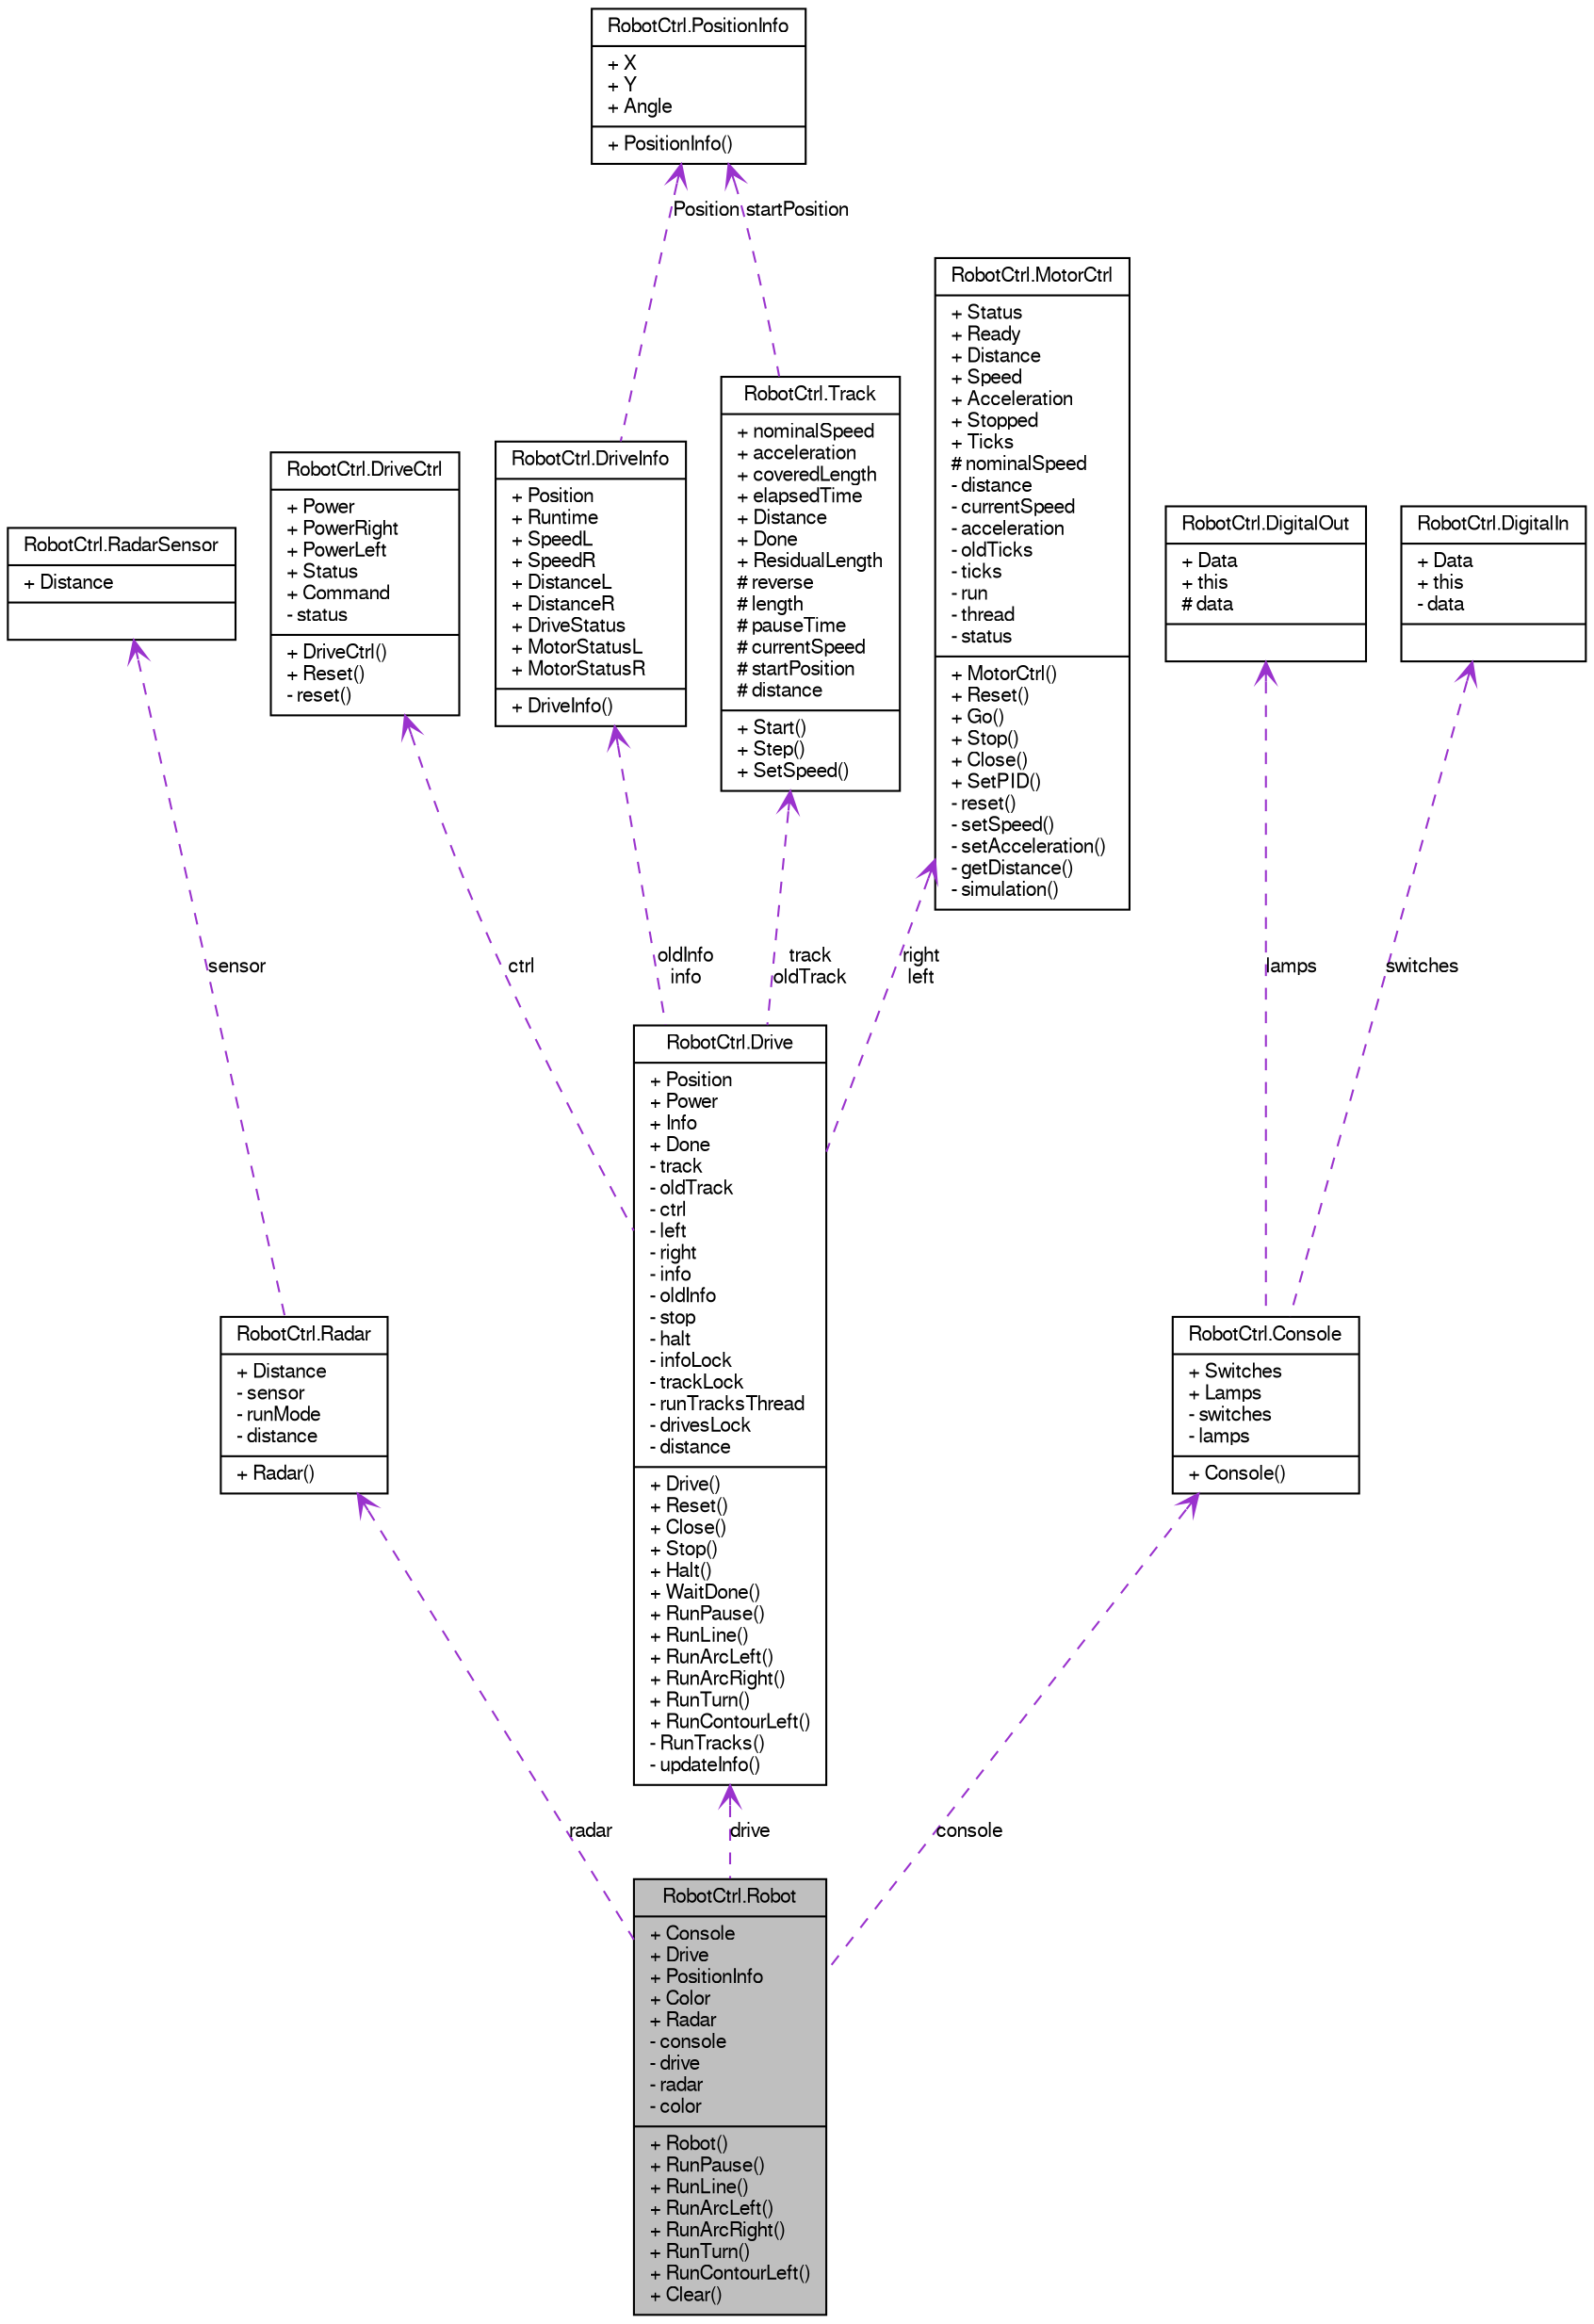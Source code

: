 digraph G
{
  edge [fontname="FreeSans",fontsize="10",labelfontname="FreeSans",labelfontsize="10"];
  node [fontname="FreeSans",fontsize="10",shape=record];
  Node1 [label="{RobotCtrl.Robot\n|+ Console\l+ Drive\l+ PositionInfo\l+ Color\l+ Radar\l- console\l- drive\l- radar\l- color\l|+ Robot()\l+ RunPause()\l+ RunLine()\l+ RunArcLeft()\l+ RunArcRight()\l+ RunTurn()\l+ RunContourLeft()\l+ Clear()\l}",height=0.2,width=0.4,color="black", fillcolor="grey75", style="filled" fontcolor="black"];
  Node2 -> Node1 [dir=back,color="darkorchid3",fontsize="10",style="dashed",label="radar",arrowtail="open"];
  Node2 [label="{RobotCtrl.Radar\n|+ Distance\l- sensor\l- runMode\l- distance\l|+ Radar()\l}",height=0.2,width=0.4,color="black", fillcolor="white", style="filled",URL="$class_robot_ctrl_1_1_radar.html",tooltip="Klasse Radar dient der Orientierung des Robot."];
  Node3 -> Node2 [dir=back,color="darkorchid3",fontsize="10",style="dashed",label="sensor",arrowtail="open"];
  Node3 [label="{RobotCtrl.RadarSensor\n|+ Distance\l|}",height=0.2,width=0.4,color="black", fillcolor="white", style="filled",URL="$class_robot_ctrl_1_1_radar_sensor.html",tooltip="RadarSensor ist ein Sensor."];
  Node4 -> Node1 [dir=back,color="darkorchid3",fontsize="10",style="dashed",label="drive",arrowtail="open"];
  Node4 [label="{RobotCtrl.Drive\n|+ Position\l+ Power\l+ Info\l+ Done\l- track\l- oldTrack\l- ctrl\l- left\l- right\l- info\l- oldInfo\l- stop\l- halt\l- infoLock\l- trackLock\l- runTracksThread\l- drivesLock\l- distance\l|+ Drive()\l+ Reset()\l+ Close()\l+ Stop()\l+ Halt()\l+ WaitDone()\l+ RunPause()\l+ RunLine()\l+ RunArcLeft()\l+ RunArcRight()\l+ RunTurn()\l+ RunContourLeft()\l- RunTracks()\l- updateInfo()\l}",height=0.2,width=0.4,color="black", fillcolor="white", style="filled",URL="$class_robot_ctrl_1_1_drive.html",tooltip="Drive, damit der Roboter herumfahren kann."];
  Node5 -> Node4 [dir=back,color="darkorchid3",fontsize="10",style="dashed",label="ctrl",arrowtail="open"];
  Node5 [label="{RobotCtrl.DriveCtrl\n|+ Power\l+ PowerRight\l+ PowerLeft\l+ Status\l+ Command\l- status\l|+ DriveCtrl()\l+ Reset()\l- reset()\l}",height=0.2,width=0.4,color="black", fillcolor="white", style="filled",URL="$class_robot_ctrl_1_1_drive_ctrl.html",tooltip="DriveCtrl, Kommunikation mit der Hardware des Roboters."];
  Node6 -> Node4 [dir=back,color="darkorchid3",fontsize="10",style="dashed",label="oldInfo\ninfo",arrowtail="open"];
  Node6 [label="{RobotCtrl.DriveInfo\n|+ Position\l+ Runtime\l+ SpeedL\l+ SpeedR\l+ DistanceL\l+ DistanceR\l+ DriveStatus\l+ MotorStatusL\l+ MotorStatusR\l|+ DriveInfo()\l}",height=0.2,width=0.4,color="black", fillcolor="white", style="filled",URL="$struct_robot_ctrl_1_1_drive_info.html",tooltip="Struct, der die Informationen zu einem Drive h&auml;lt."];
  Node7 -> Node6 [dir=back,color="darkorchid3",fontsize="10",style="dashed",label="Position",arrowtail="open"];
  Node7 [label="{RobotCtrl.PositionInfo\n|+ X\l+ Y\l+ Angle\l|+ PositionInfo()\l}",height=0.2,width=0.4,color="black", fillcolor="white", style="filled",URL="$struct_robot_ctrl_1_1_position_info.html",tooltip="Sturct PositionInfo enth&auml;lt Koordinaten."];
  Node8 -> Node4 [dir=back,color="darkorchid3",fontsize="10",style="dashed",label="track\noldTrack",arrowtail="open"];
  Node8 [label="{RobotCtrl.Track\n|+ nominalSpeed\l+ acceleration\l+ coveredLength\l+ elapsedTime\l+ Distance\l+ Done\l+ ResidualLength\l# reverse\l# length\l# pauseTime\l# currentSpeed\l# startPosition\l# distance\l|+ Start()\l+ Step()\l+ SetSpeed()\l}",height=0.2,width=0.4,color="black", fillcolor="white", style="filled",URL="$class_robot_ctrl_1_1_track.html",tooltip="Klasse Track, dient als Basis f&uuml;r eine Strecke."];
  Node7 -> Node8 [dir=back,color="darkorchid3",fontsize="10",style="dashed",label="startPosition",arrowtail="open"];
  Node9 -> Node4 [dir=back,color="darkorchid3",fontsize="10",style="dashed",label="right\nleft",arrowtail="open"];
  Node9 [label="{RobotCtrl.MotorCtrl\n|+ Status\l+ Ready\l+ Distance\l+ Speed\l+ Acceleration\l+ Stopped\l+ Ticks\l# nominalSpeed\l- distance\l- currentSpeed\l- acceleration\l- oldTicks\l- ticks\l- run\l- thread\l- status\l|+ MotorCtrl()\l+ Reset()\l+ Go()\l+ Stop()\l+ Close()\l+ SetPID()\l- reset()\l- setSpeed()\l- setAcceleration()\l- getDistance()\l- simulation()\l}",height=0.2,width=0.4,color="black", fillcolor="white", style="filled",URL="$class_robot_ctrl_1_1_motor_ctrl.html",tooltip="MotorCtrl spricht die Motoren des Robot an."];
  Node10 -> Node1 [dir=back,color="darkorchid3",fontsize="10",style="dashed",label="console",arrowtail="open"];
  Node10 [label="{RobotCtrl.Console\n|+ Switches\l+ Lamps\l- switches\l- lamps\l|+ Console()\l}",height=0.2,width=0.4,color="black", fillcolor="white", style="filled",URL="$class_robot_ctrl_1_1_console.html",tooltip="Console f&uuml;r den Roboter."];
  Node11 -> Node10 [dir=back,color="darkorchid3",fontsize="10",style="dashed",label="lamps",arrowtail="open"];
  Node11 [label="{RobotCtrl.DigitalOut\n|+ Data\l+ this\l# data\l|}",height=0.2,width=0.4,color="black", fillcolor="white", style="filled",URL="$class_robot_ctrl_1_1_digital_out.html",tooltip="DigitalOut, damit der Roboter LED&#39;s setzen kann."];
  Node12 -> Node10 [dir=back,color="darkorchid3",fontsize="10",style="dashed",label="switches",arrowtail="open"];
  Node12 [label="{RobotCtrl.DigitalIn\n|+ Data\l+ this\l- data\l|}",height=0.2,width=0.4,color="black", fillcolor="white", style="filled",URL="$class_robot_ctrl_1_1_digital_in.html",tooltip="DigitalIn, damit der Roboter Switches lesen kann."];
}
